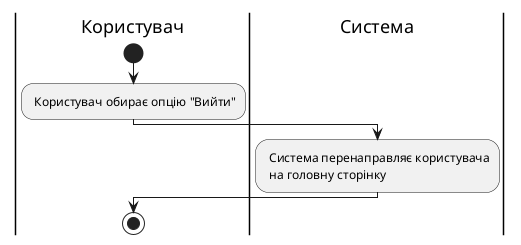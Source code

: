 <center style="
    border-radius:4px;
    border: 1px solid #cfd7e6;
    box-shadow: 0 1px 3px 0 rgba(89,105,129,.05), 0 1px 1px 0 rgba(0,0,0,.025);
    padding: 1em;"
    >

@startuml
    |Користувач|
        start
        : Користувач обирає опцію "Вийти";
    |Система|
        : Система перенаправляє користувача
         на головну сторінку;
    |Користувач|
        stop;

@enduml


</center>